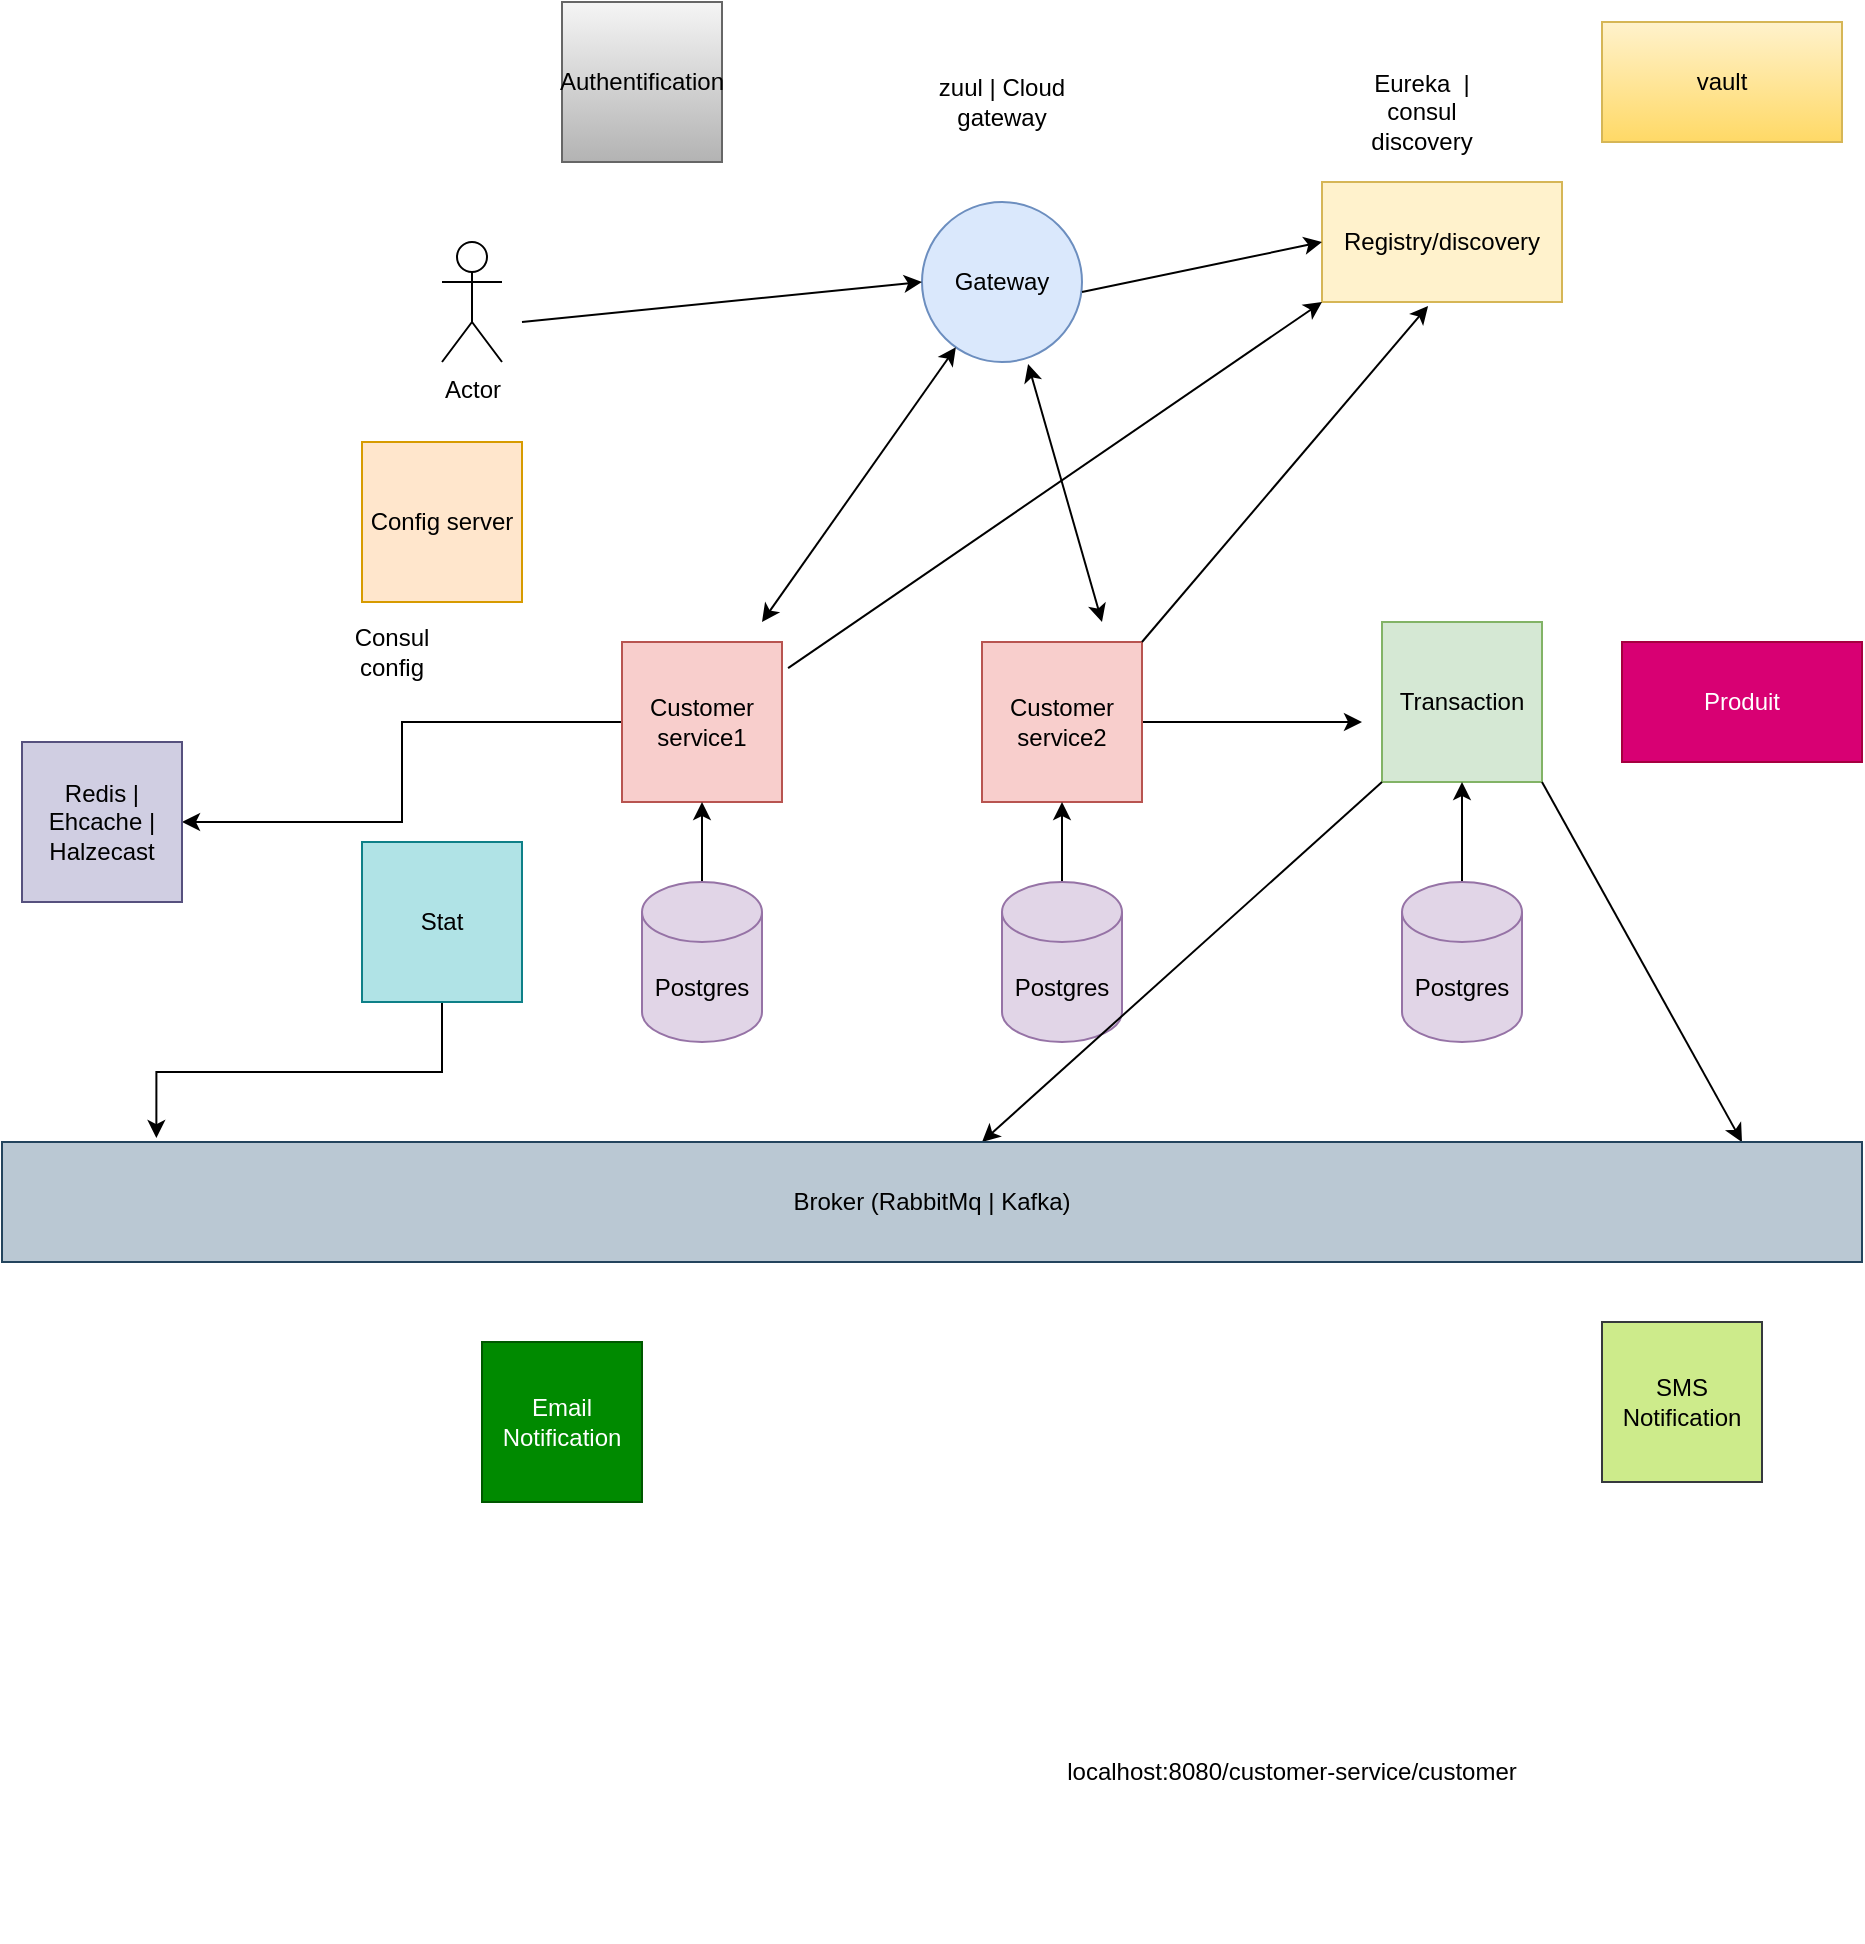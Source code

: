 <mxfile version="21.0.2" type="github">
  <diagram name="Page-1" id="blRbA__5vPV7jWURciNI">
    <mxGraphModel dx="2131" dy="842" grid="1" gridSize="10" guides="1" tooltips="1" connect="1" arrows="1" fold="1" page="1" pageScale="1" pageWidth="827" pageHeight="1169" math="0" shadow="0">
      <root>
        <mxCell id="0" />
        <mxCell id="1" parent="0" />
        <mxCell id="SGqpdtDcgsjXCCNpPrpQ-2" value="Gateway" style="ellipse;whiteSpace=wrap;html=1;aspect=fixed;fillColor=#dae8fc;strokeColor=#6c8ebf;" vertex="1" parent="1">
          <mxGeometry x="330" y="140" width="80" height="80" as="geometry" />
        </mxCell>
        <mxCell id="SGqpdtDcgsjXCCNpPrpQ-3" value="Actor" style="shape=umlActor;verticalLabelPosition=bottom;verticalAlign=top;html=1;outlineConnect=0;" vertex="1" parent="1">
          <mxGeometry x="90" y="160" width="30" height="60" as="geometry" />
        </mxCell>
        <mxCell id="SGqpdtDcgsjXCCNpPrpQ-4" value="" style="endArrow=classic;html=1;rounded=0;entryX=0;entryY=0.5;entryDx=0;entryDy=0;" edge="1" parent="1" target="SGqpdtDcgsjXCCNpPrpQ-2">
          <mxGeometry width="50" height="50" relative="1" as="geometry">
            <mxPoint x="130" y="200" as="sourcePoint" />
            <mxPoint x="170" y="190" as="targetPoint" />
          </mxGeometry>
        </mxCell>
        <mxCell id="SGqpdtDcgsjXCCNpPrpQ-63" style="edgeStyle=orthogonalEdgeStyle;rounded=0;orthogonalLoop=1;jettySize=auto;html=1;" edge="1" parent="1" source="SGqpdtDcgsjXCCNpPrpQ-6" target="SGqpdtDcgsjXCCNpPrpQ-61">
          <mxGeometry relative="1" as="geometry" />
        </mxCell>
        <mxCell id="SGqpdtDcgsjXCCNpPrpQ-6" value="Customer service1" style="whiteSpace=wrap;html=1;aspect=fixed;fillColor=#f8cecc;strokeColor=#b85450;" vertex="1" parent="1">
          <mxGeometry x="180" y="360" width="80" height="80" as="geometry" />
        </mxCell>
        <mxCell id="SGqpdtDcgsjXCCNpPrpQ-55" style="edgeStyle=orthogonalEdgeStyle;rounded=0;orthogonalLoop=1;jettySize=auto;html=1;" edge="1" parent="1" source="SGqpdtDcgsjXCCNpPrpQ-7">
          <mxGeometry relative="1" as="geometry">
            <mxPoint x="550" y="400" as="targetPoint" />
          </mxGeometry>
        </mxCell>
        <mxCell id="SGqpdtDcgsjXCCNpPrpQ-7" value="Customer service2" style="whiteSpace=wrap;html=1;aspect=fixed;fillColor=#f8cecc;strokeColor=#b85450;" vertex="1" parent="1">
          <mxGeometry x="360" y="360" width="80" height="80" as="geometry" />
        </mxCell>
        <mxCell id="SGqpdtDcgsjXCCNpPrpQ-10" value="" style="edgeStyle=orthogonalEdgeStyle;rounded=0;orthogonalLoop=1;jettySize=auto;html=1;" edge="1" parent="1" source="SGqpdtDcgsjXCCNpPrpQ-8" target="SGqpdtDcgsjXCCNpPrpQ-6">
          <mxGeometry relative="1" as="geometry" />
        </mxCell>
        <mxCell id="SGqpdtDcgsjXCCNpPrpQ-8" value="Postgres" style="shape=cylinder3;whiteSpace=wrap;html=1;boundedLbl=1;backgroundOutline=1;size=15;fillColor=#e1d5e7;strokeColor=#9673a6;" vertex="1" parent="1">
          <mxGeometry x="190" y="480" width="60" height="80" as="geometry" />
        </mxCell>
        <mxCell id="SGqpdtDcgsjXCCNpPrpQ-11" value="" style="edgeStyle=orthogonalEdgeStyle;rounded=0;orthogonalLoop=1;jettySize=auto;html=1;" edge="1" parent="1" source="SGqpdtDcgsjXCCNpPrpQ-9" target="SGqpdtDcgsjXCCNpPrpQ-7">
          <mxGeometry relative="1" as="geometry" />
        </mxCell>
        <mxCell id="SGqpdtDcgsjXCCNpPrpQ-9" value="Postgres" style="shape=cylinder3;whiteSpace=wrap;html=1;boundedLbl=1;backgroundOutline=1;size=15;fillColor=#e1d5e7;strokeColor=#9673a6;" vertex="1" parent="1">
          <mxGeometry x="370" y="480" width="60" height="80" as="geometry" />
        </mxCell>
        <mxCell id="SGqpdtDcgsjXCCNpPrpQ-12" value="Transaction" style="whiteSpace=wrap;html=1;aspect=fixed;fillColor=#d5e8d4;strokeColor=#82b366;" vertex="1" parent="1">
          <mxGeometry x="560" y="350" width="80" height="80" as="geometry" />
        </mxCell>
        <mxCell id="SGqpdtDcgsjXCCNpPrpQ-14" value="" style="edgeStyle=orthogonalEdgeStyle;rounded=0;orthogonalLoop=1;jettySize=auto;html=1;" edge="1" parent="1" source="SGqpdtDcgsjXCCNpPrpQ-13" target="SGqpdtDcgsjXCCNpPrpQ-12">
          <mxGeometry relative="1" as="geometry" />
        </mxCell>
        <mxCell id="SGqpdtDcgsjXCCNpPrpQ-13" value="Postgres" style="shape=cylinder3;whiteSpace=wrap;html=1;boundedLbl=1;backgroundOutline=1;size=15;fillColor=#e1d5e7;strokeColor=#9673a6;" vertex="1" parent="1">
          <mxGeometry x="570" y="480" width="60" height="80" as="geometry" />
        </mxCell>
        <mxCell id="SGqpdtDcgsjXCCNpPrpQ-20" value="" style="endArrow=classic;startArrow=classic;html=1;rounded=0;entryX=0.663;entryY=1.013;entryDx=0;entryDy=0;entryPerimeter=0;" edge="1" parent="1" target="SGqpdtDcgsjXCCNpPrpQ-2">
          <mxGeometry width="50" height="50" relative="1" as="geometry">
            <mxPoint x="420" y="350" as="sourcePoint" />
            <mxPoint x="390" y="230" as="targetPoint" />
          </mxGeometry>
        </mxCell>
        <mxCell id="SGqpdtDcgsjXCCNpPrpQ-21" value="" style="endArrow=classic;startArrow=classic;html=1;rounded=0;" edge="1" parent="1" target="SGqpdtDcgsjXCCNpPrpQ-2">
          <mxGeometry width="50" height="50" relative="1" as="geometry">
            <mxPoint x="250" y="350" as="sourcePoint" />
            <mxPoint x="350" y="270" as="targetPoint" />
          </mxGeometry>
        </mxCell>
        <mxCell id="SGqpdtDcgsjXCCNpPrpQ-22" value="Registry/discovery" style="rounded=0;whiteSpace=wrap;html=1;fillColor=#fff2cc;strokeColor=#d6b656;" vertex="1" parent="1">
          <mxGeometry x="530" y="130" width="120" height="60" as="geometry" />
        </mxCell>
        <mxCell id="SGqpdtDcgsjXCCNpPrpQ-23" value="" style="endArrow=classic;html=1;rounded=0;entryX=0.442;entryY=1.033;entryDx=0;entryDy=0;entryPerimeter=0;" edge="1" parent="1" target="SGqpdtDcgsjXCCNpPrpQ-22">
          <mxGeometry width="50" height="50" relative="1" as="geometry">
            <mxPoint x="440" y="360" as="sourcePoint" />
            <mxPoint x="490" y="310" as="targetPoint" />
          </mxGeometry>
        </mxCell>
        <mxCell id="SGqpdtDcgsjXCCNpPrpQ-27" value="" style="endArrow=classic;html=1;rounded=0;exitX=1.038;exitY=0.163;exitDx=0;exitDy=0;exitPerimeter=0;entryX=0;entryY=1;entryDx=0;entryDy=0;" edge="1" parent="1" source="SGqpdtDcgsjXCCNpPrpQ-6" target="SGqpdtDcgsjXCCNpPrpQ-22">
          <mxGeometry width="50" height="50" relative="1" as="geometry">
            <mxPoint x="390" y="460" as="sourcePoint" />
            <mxPoint x="300" y="320" as="targetPoint" />
          </mxGeometry>
        </mxCell>
        <mxCell id="SGqpdtDcgsjXCCNpPrpQ-30" value="" style="endArrow=classic;html=1;rounded=0;entryX=0;entryY=0.5;entryDx=0;entryDy=0;" edge="1" parent="1" target="SGqpdtDcgsjXCCNpPrpQ-22">
          <mxGeometry width="50" height="50" relative="1" as="geometry">
            <mxPoint x="410" y="185" as="sourcePoint" />
            <mxPoint x="460" y="135" as="targetPoint" />
          </mxGeometry>
        </mxCell>
        <mxCell id="SGqpdtDcgsjXCCNpPrpQ-31" value="Config server" style="whiteSpace=wrap;html=1;aspect=fixed;fillColor=#ffe6cc;strokeColor=#d79b00;" vertex="1" parent="1">
          <mxGeometry x="50" y="260" width="80" height="80" as="geometry" />
        </mxCell>
        <mxCell id="SGqpdtDcgsjXCCNpPrpQ-32" value="zuul | Cloud gateway" style="text;html=1;strokeColor=none;fillColor=none;align=center;verticalAlign=middle;whiteSpace=wrap;rounded=0;" vertex="1" parent="1">
          <mxGeometry x="330" y="70" width="80" height="40" as="geometry" />
        </mxCell>
        <mxCell id="SGqpdtDcgsjXCCNpPrpQ-33" value="Produit" style="rounded=0;whiteSpace=wrap;html=1;fillColor=#d80073;fontColor=#ffffff;strokeColor=#A50040;" vertex="1" parent="1">
          <mxGeometry x="680" y="360" width="120" height="60" as="geometry" />
        </mxCell>
        <mxCell id="SGqpdtDcgsjXCCNpPrpQ-35" value="Eureka &amp;nbsp;| consul discovery" style="text;html=1;strokeColor=none;fillColor=none;align=center;verticalAlign=middle;whiteSpace=wrap;rounded=0;" vertex="1" parent="1">
          <mxGeometry x="550" y="80" width="60" height="30" as="geometry" />
        </mxCell>
        <mxCell id="SGqpdtDcgsjXCCNpPrpQ-41" value="Consul config" style="text;html=1;strokeColor=none;fillColor=none;align=center;verticalAlign=middle;whiteSpace=wrap;rounded=0;" vertex="1" parent="1">
          <mxGeometry x="35" y="350" width="60" height="30" as="geometry" />
        </mxCell>
        <mxCell id="SGqpdtDcgsjXCCNpPrpQ-43" value="vault" style="rounded=0;whiteSpace=wrap;html=1;fillColor=#fff2cc;gradientColor=#ffd966;strokeColor=#d6b656;" vertex="1" parent="1">
          <mxGeometry x="670" y="50" width="120" height="60" as="geometry" />
        </mxCell>
        <mxCell id="SGqpdtDcgsjXCCNpPrpQ-45" value="Authentification" style="whiteSpace=wrap;html=1;aspect=fixed;fillColor=#f5f5f5;gradientColor=#b3b3b3;strokeColor=#666666;" vertex="1" parent="1">
          <mxGeometry x="150" y="40" width="80" height="80" as="geometry" />
        </mxCell>
        <mxCell id="SGqpdtDcgsjXCCNpPrpQ-48" value="Email Notification" style="whiteSpace=wrap;html=1;aspect=fixed;fillColor=#008a00;strokeColor=#005700;fontColor=#ffffff;" vertex="1" parent="1">
          <mxGeometry x="110" y="710" width="80" height="80" as="geometry" />
        </mxCell>
        <mxCell id="SGqpdtDcgsjXCCNpPrpQ-49" value="SMS Notification" style="whiteSpace=wrap;html=1;aspect=fixed;fillColor=#cdeb8b;strokeColor=#36393d;" vertex="1" parent="1">
          <mxGeometry x="670" y="700" width="80" height="80" as="geometry" />
        </mxCell>
        <mxCell id="SGqpdtDcgsjXCCNpPrpQ-50" value="" style="endArrow=classic;html=1;rounded=0;exitX=0;exitY=1;exitDx=0;exitDy=0;" edge="1" parent="1" source="SGqpdtDcgsjXCCNpPrpQ-12">
          <mxGeometry width="50" height="50" relative="1" as="geometry">
            <mxPoint x="490" y="480" as="sourcePoint" />
            <mxPoint x="360" y="610" as="targetPoint" />
          </mxGeometry>
        </mxCell>
        <mxCell id="SGqpdtDcgsjXCCNpPrpQ-54" value="" style="endArrow=classic;html=1;rounded=0;exitX=1;exitY=1;exitDx=0;exitDy=0;" edge="1" parent="1" source="SGqpdtDcgsjXCCNpPrpQ-12">
          <mxGeometry width="50" height="50" relative="1" as="geometry">
            <mxPoint x="690" y="545" as="sourcePoint" />
            <mxPoint x="740" y="610" as="targetPoint" />
          </mxGeometry>
        </mxCell>
        <mxCell id="SGqpdtDcgsjXCCNpPrpQ-56" value="Broker (RabbitMq | Kafka)" style="rounded=0;whiteSpace=wrap;html=1;fillColor=#bac8d3;strokeColor=#23445d;" vertex="1" parent="1">
          <mxGeometry x="-130" y="610" width="930" height="60" as="geometry" />
        </mxCell>
        <mxCell id="SGqpdtDcgsjXCCNpPrpQ-60" style="edgeStyle=orthogonalEdgeStyle;rounded=0;orthogonalLoop=1;jettySize=auto;html=1;entryX=0.083;entryY=-0.033;entryDx=0;entryDy=0;entryPerimeter=0;" edge="1" parent="1" source="SGqpdtDcgsjXCCNpPrpQ-59" target="SGqpdtDcgsjXCCNpPrpQ-56">
          <mxGeometry relative="1" as="geometry" />
        </mxCell>
        <mxCell id="SGqpdtDcgsjXCCNpPrpQ-59" value="Stat" style="whiteSpace=wrap;html=1;aspect=fixed;fillColor=#b0e3e6;strokeColor=#0e8088;" vertex="1" parent="1">
          <mxGeometry x="50" y="460" width="80" height="80" as="geometry" />
        </mxCell>
        <mxCell id="SGqpdtDcgsjXCCNpPrpQ-61" value="Redis | Ehcache |&lt;br&gt;Halzecast" style="whiteSpace=wrap;html=1;aspect=fixed;fillColor=#d0cee2;strokeColor=#56517e;" vertex="1" parent="1">
          <mxGeometry x="-120" y="410" width="80" height="80" as="geometry" />
        </mxCell>
        <mxCell id="SGqpdtDcgsjXCCNpPrpQ-65" value="localhost:8080/customer-service/customer" style="text;html=1;strokeColor=none;fillColor=none;align=center;verticalAlign=middle;whiteSpace=wrap;rounded=0;" vertex="1" parent="1">
          <mxGeometry x="380" y="910" width="270" height="30" as="geometry" />
        </mxCell>
        <mxCell id="SGqpdtDcgsjXCCNpPrpQ-66" value="&lt;br&gt;" style="text;html=1;strokeColor=none;fillColor=none;align=center;verticalAlign=middle;whiteSpace=wrap;rounded=0;" vertex="1" parent="1">
          <mxGeometry x="380" y="980" width="280" height="30" as="geometry" />
        </mxCell>
      </root>
    </mxGraphModel>
  </diagram>
</mxfile>
